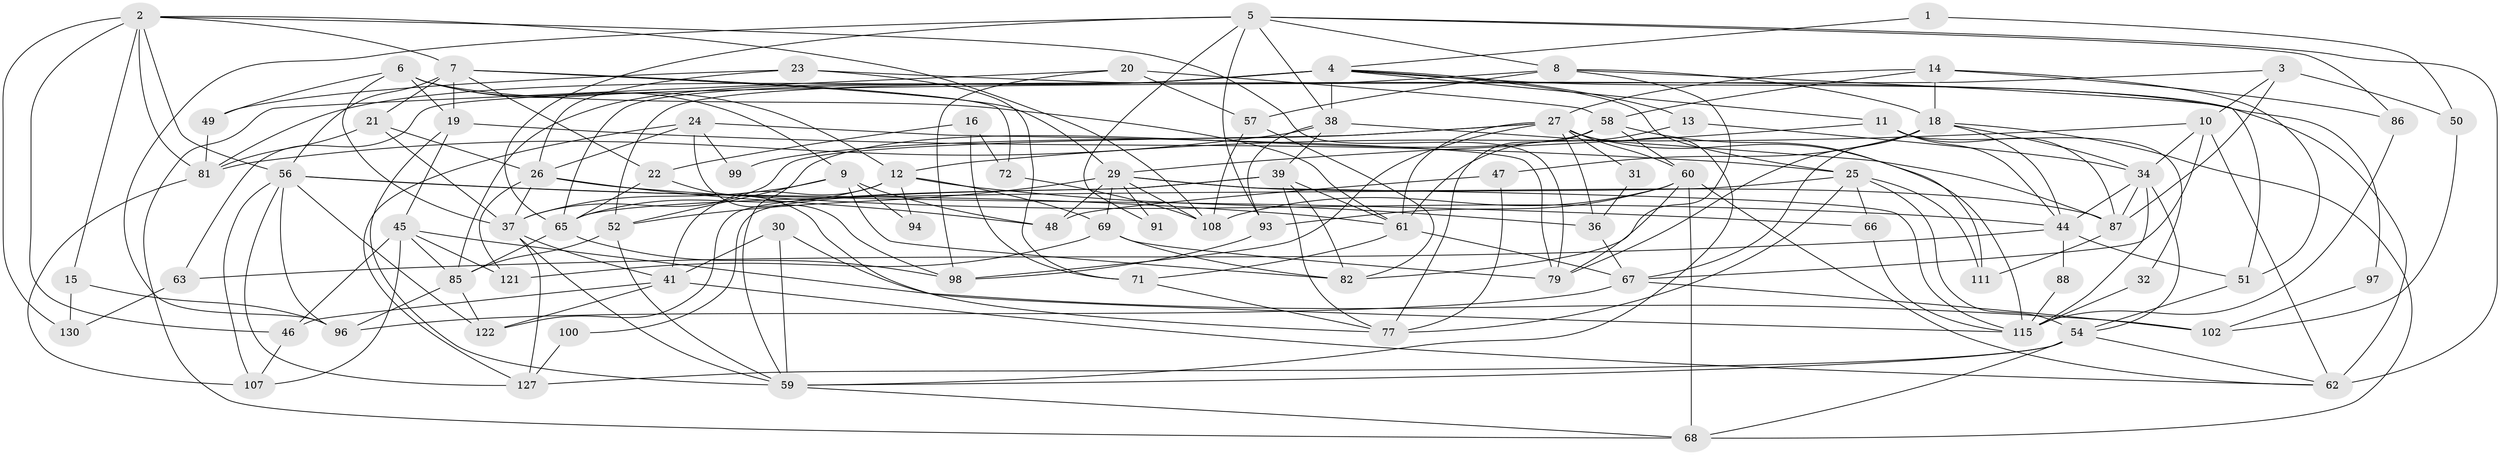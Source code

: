 // original degree distribution, {2: 0.10606060606060606, 4: 0.22727272727272727, 8: 0.007575757575757576, 3: 0.3333333333333333, 6: 0.08333333333333333, 5: 0.19696969696969696, 7: 0.03787878787878788, 9: 0.007575757575757576}
// Generated by graph-tools (version 1.1) at 2025/11/02/27/25 16:11:20]
// undirected, 86 vertices, 214 edges
graph export_dot {
graph [start="1"]
  node [color=gray90,style=filled];
  1;
  2 [super="+95"];
  3;
  4 [super="+105"];
  5 [super="+17"];
  6 [super="+40"];
  7 [super="+78"];
  8 [super="+53"];
  9 [super="+33"];
  10 [super="+43"];
  11;
  12 [super="+109"];
  13;
  14 [super="+35"];
  15;
  16;
  18 [super="+112"];
  19 [super="+28"];
  20 [super="+125"];
  21 [super="+83"];
  22 [super="+74"];
  23;
  24 [super="+119"];
  25 [super="+106"];
  26 [super="+120"];
  27 [super="+76"];
  29 [super="+64"];
  30;
  31;
  32;
  34 [super="+42"];
  36;
  37 [super="+92"];
  38 [super="+118"];
  39;
  41 [super="+55"];
  44;
  45 [super="+104"];
  46 [super="+70"];
  47;
  48 [super="+75"];
  49;
  50;
  51 [super="+73"];
  52 [super="+124"];
  54 [super="+84"];
  56 [super="+80"];
  57;
  58 [super="+89"];
  59 [super="+116"];
  60 [super="+114"];
  61 [super="+103"];
  62;
  63;
  65 [super="+117"];
  66;
  67 [super="+123"];
  68;
  69 [super="+129"];
  71;
  72;
  77 [super="+101"];
  79;
  81 [super="+90"];
  82 [super="+110"];
  85 [super="+131"];
  86;
  87 [super="+132"];
  88;
  91;
  93 [super="+113"];
  94;
  96;
  97;
  98;
  99;
  100;
  102;
  107;
  108 [super="+128"];
  111;
  115 [super="+126"];
  121;
  122;
  127;
  130;
  1 -- 4;
  1 -- 50;
  2 -- 79;
  2 -- 108;
  2 -- 56;
  2 -- 81;
  2 -- 130;
  2 -- 7;
  2 -- 46;
  2 -- 15;
  3 -- 87;
  3 -- 10;
  3 -- 50;
  3 -- 63;
  4 -- 85 [weight=2];
  4 -- 25;
  4 -- 81 [weight=2];
  4 -- 65;
  4 -- 97;
  4 -- 11;
  4 -- 13;
  4 -- 38;
  5 -- 86;
  5 -- 8;
  5 -- 38;
  5 -- 96;
  5 -- 65;
  5 -- 91;
  5 -- 93;
  5 -- 62;
  6 -- 19;
  6 -- 49;
  6 -- 37;
  6 -- 12;
  6 -- 61;
  6 -- 9;
  7 -- 72;
  7 -- 19;
  7 -- 22;
  7 -- 56;
  7 -- 21;
  7 -- 29;
  8 -- 82;
  8 -- 51;
  8 -- 52;
  8 -- 57;
  8 -- 18;
  9 -- 52;
  9 -- 37;
  9 -- 48;
  9 -- 82;
  9 -- 94;
  10 -- 67;
  10 -- 12;
  10 -- 62 [weight=2];
  10 -- 34;
  11 -- 44;
  11 -- 32;
  11 -- 87;
  11 -- 29;
  12 -- 69;
  12 -- 36;
  12 -- 65;
  12 -- 41;
  12 -- 94;
  13 -- 61;
  13 -- 34;
  14 -- 18;
  14 -- 51;
  14 -- 86;
  14 -- 58;
  14 -- 27;
  15 -- 96;
  15 -- 130;
  16 -- 72;
  16 -- 71;
  16 -- 22;
  18 -- 34;
  18 -- 47;
  18 -- 68;
  18 -- 67;
  18 -- 44;
  18 -- 79;
  19 -- 25;
  19 -- 59;
  19 -- 45;
  20 -- 58;
  20 -- 68;
  20 -- 57;
  20 -- 98;
  21 -- 26;
  21 -- 37;
  21 -- 81;
  22 -- 65;
  22 -- 77;
  23 -- 62;
  23 -- 49;
  23 -- 26;
  23 -- 71;
  24 -- 98;
  24 -- 99;
  24 -- 26;
  24 -- 127;
  24 -- 79;
  25 -- 66;
  25 -- 54;
  25 -- 77;
  25 -- 111;
  25 -- 65;
  26 -- 44;
  26 -- 37;
  26 -- 121;
  26 -- 48;
  27 -- 61;
  27 -- 98;
  27 -- 31;
  27 -- 36;
  27 -- 99;
  27 -- 115;
  27 -- 60;
  27 -- 59;
  27 -- 37;
  29 -- 87;
  29 -- 91;
  29 -- 115;
  29 -- 52;
  29 -- 108;
  29 -- 48;
  29 -- 69;
  30 -- 115;
  30 -- 59;
  30 -- 41;
  31 -- 36;
  32 -- 115;
  34 -- 44;
  34 -- 87;
  34 -- 115;
  34 -- 54;
  36 -- 67;
  37 -- 127;
  37 -- 59;
  37 -- 41;
  38 -- 39;
  38 -- 87;
  38 -- 93;
  38 -- 81 [weight=2];
  39 -- 122;
  39 -- 77;
  39 -- 82;
  39 -- 100;
  39 -- 61;
  41 -- 62;
  41 -- 122;
  41 -- 46;
  44 -- 51;
  44 -- 63;
  44 -- 88;
  45 -- 121;
  45 -- 46;
  45 -- 85;
  45 -- 107;
  45 -- 102;
  46 -- 107;
  47 -- 48;
  47 -- 77;
  49 -- 81;
  50 -- 102;
  51 -- 54;
  52 -- 85;
  52 -- 59;
  54 -- 62;
  54 -- 68;
  54 -- 127;
  54 -- 59;
  56 -- 107;
  56 -- 122;
  56 -- 127;
  56 -- 66;
  56 -- 96;
  56 -- 61;
  57 -- 108;
  57 -- 82;
  58 -- 77;
  58 -- 60;
  58 -- 59;
  58 -- 111;
  59 -- 68;
  60 -- 62;
  60 -- 79;
  60 -- 108;
  60 -- 68;
  60 -- 93;
  61 -- 71;
  61 -- 67;
  63 -- 130;
  65 -- 98;
  65 -- 85;
  66 -- 115;
  67 -- 96;
  67 -- 102;
  69 -- 121;
  69 -- 79;
  69 -- 82;
  71 -- 77;
  72 -- 108;
  81 -- 107;
  85 -- 122;
  85 -- 96;
  86 -- 115;
  87 -- 111;
  88 -- 115;
  93 -- 98;
  97 -- 102;
  100 -- 127;
}
